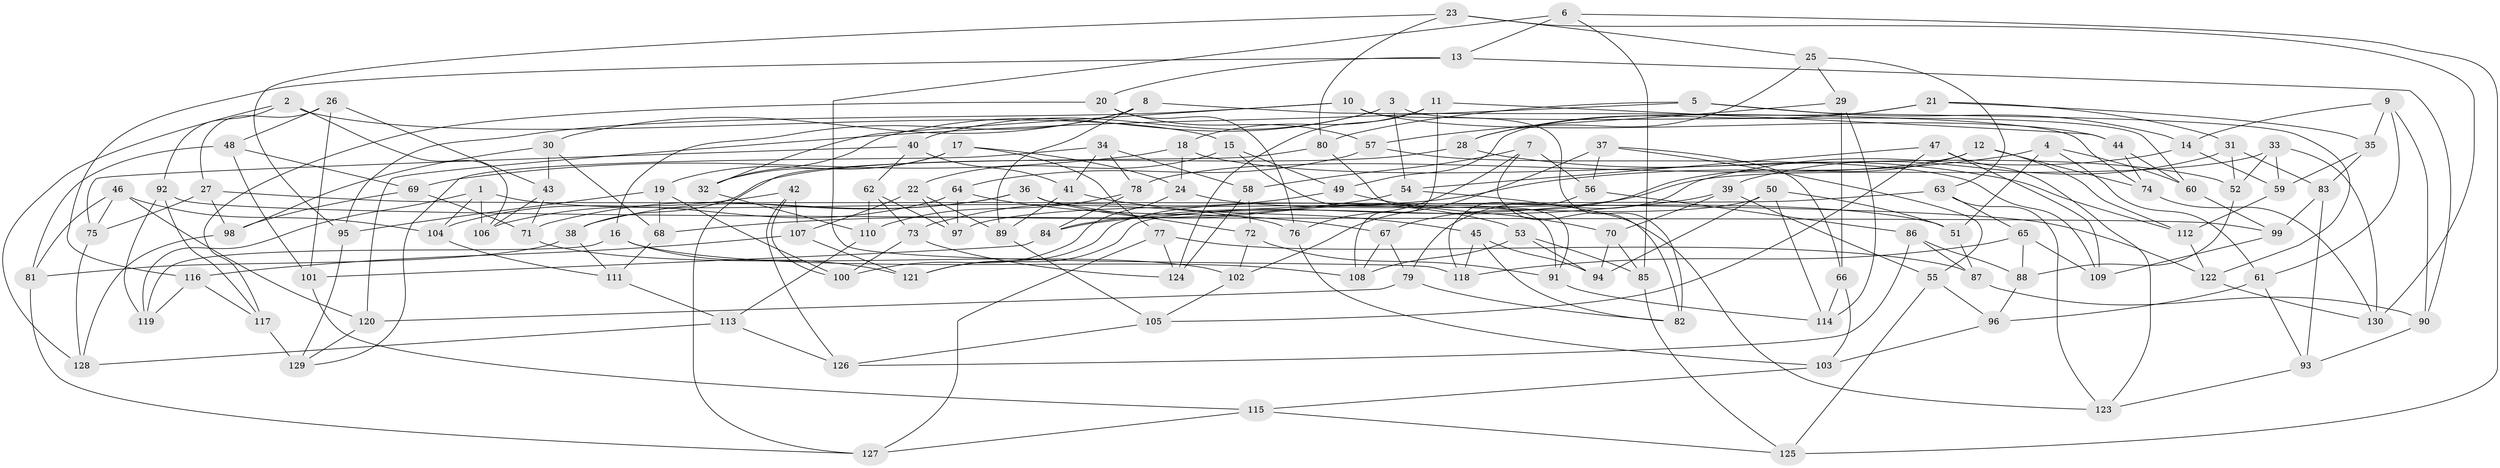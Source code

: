 // Generated by graph-tools (version 1.1) at 2025/50/03/09/25 03:50:45]
// undirected, 130 vertices, 260 edges
graph export_dot {
graph [start="1"]
  node [color=gray90,style=filled];
  1;
  2;
  3;
  4;
  5;
  6;
  7;
  8;
  9;
  10;
  11;
  12;
  13;
  14;
  15;
  16;
  17;
  18;
  19;
  20;
  21;
  22;
  23;
  24;
  25;
  26;
  27;
  28;
  29;
  30;
  31;
  32;
  33;
  34;
  35;
  36;
  37;
  38;
  39;
  40;
  41;
  42;
  43;
  44;
  45;
  46;
  47;
  48;
  49;
  50;
  51;
  52;
  53;
  54;
  55;
  56;
  57;
  58;
  59;
  60;
  61;
  62;
  63;
  64;
  65;
  66;
  67;
  68;
  69;
  70;
  71;
  72;
  73;
  74;
  75;
  76;
  77;
  78;
  79;
  80;
  81;
  82;
  83;
  84;
  85;
  86;
  87;
  88;
  89;
  90;
  91;
  92;
  93;
  94;
  95;
  96;
  97;
  98;
  99;
  100;
  101;
  102;
  103;
  104;
  105;
  106;
  107;
  108;
  109;
  110;
  111;
  112;
  113;
  114;
  115;
  116;
  117;
  118;
  119;
  120;
  121;
  122;
  123;
  124;
  125;
  126;
  127;
  128;
  129;
  130;
  1 -- 106;
  1 -- 76;
  1 -- 119;
  1 -- 104;
  2 -- 106;
  2 -- 128;
  2 -- 92;
  2 -- 15;
  3 -- 54;
  3 -- 40;
  3 -- 32;
  3 -- 60;
  4 -- 61;
  4 -- 60;
  4 -- 51;
  4 -- 97;
  5 -- 14;
  5 -- 80;
  5 -- 122;
  5 -- 120;
  6 -- 118;
  6 -- 85;
  6 -- 13;
  6 -- 125;
  7 -- 56;
  7 -- 76;
  7 -- 82;
  7 -- 58;
  8 -- 89;
  8 -- 74;
  8 -- 30;
  8 -- 16;
  9 -- 14;
  9 -- 90;
  9 -- 61;
  9 -- 35;
  10 -- 32;
  10 -- 44;
  10 -- 82;
  10 -- 95;
  11 -- 18;
  11 -- 44;
  11 -- 108;
  11 -- 124;
  12 -- 78;
  12 -- 112;
  12 -- 74;
  12 -- 67;
  13 -- 20;
  13 -- 90;
  13 -- 116;
  14 -- 79;
  14 -- 59;
  15 -- 22;
  15 -- 49;
  15 -- 91;
  16 -- 119;
  16 -- 108;
  16 -- 121;
  17 -- 77;
  17 -- 24;
  17 -- 19;
  17 -- 32;
  18 -- 69;
  18 -- 52;
  18 -- 24;
  19 -- 68;
  19 -- 100;
  19 -- 95;
  20 -- 76;
  20 -- 57;
  20 -- 117;
  21 -- 31;
  21 -- 49;
  21 -- 28;
  21 -- 35;
  22 -- 107;
  22 -- 97;
  22 -- 89;
  23 -- 80;
  23 -- 25;
  23 -- 130;
  23 -- 95;
  24 -- 51;
  24 -- 100;
  25 -- 29;
  25 -- 63;
  25 -- 28;
  26 -- 48;
  26 -- 43;
  26 -- 101;
  26 -- 27;
  27 -- 122;
  27 -- 75;
  27 -- 98;
  28 -- 38;
  28 -- 112;
  29 -- 57;
  29 -- 114;
  29 -- 66;
  30 -- 98;
  30 -- 68;
  30 -- 43;
  31 -- 83;
  31 -- 39;
  31 -- 52;
  32 -- 110;
  33 -- 130;
  33 -- 59;
  33 -- 84;
  33 -- 52;
  34 -- 78;
  34 -- 58;
  34 -- 41;
  34 -- 129;
  35 -- 59;
  35 -- 83;
  36 -- 71;
  36 -- 53;
  36 -- 38;
  36 -- 72;
  37 -- 55;
  37 -- 102;
  37 -- 66;
  37 -- 56;
  38 -- 111;
  38 -- 81;
  39 -- 84;
  39 -- 55;
  39 -- 70;
  40 -- 62;
  40 -- 75;
  40 -- 41;
  41 -- 45;
  41 -- 89;
  42 -- 107;
  42 -- 100;
  42 -- 104;
  42 -- 126;
  43 -- 71;
  43 -- 106;
  44 -- 74;
  44 -- 60;
  45 -- 82;
  45 -- 94;
  45 -- 118;
  46 -- 120;
  46 -- 75;
  46 -- 81;
  46 -- 104;
  47 -- 105;
  47 -- 123;
  47 -- 54;
  47 -- 109;
  48 -- 69;
  48 -- 101;
  48 -- 81;
  49 -- 70;
  49 -- 73;
  50 -- 94;
  50 -- 114;
  50 -- 51;
  50 -- 121;
  51 -- 87;
  52 -- 88;
  53 -- 94;
  53 -- 108;
  53 -- 85;
  54 -- 68;
  54 -- 123;
  55 -- 125;
  55 -- 96;
  56 -- 86;
  56 -- 118;
  57 -- 64;
  57 -- 109;
  58 -- 124;
  58 -- 72;
  59 -- 112;
  60 -- 99;
  61 -- 96;
  61 -- 93;
  62 -- 97;
  62 -- 73;
  62 -- 110;
  63 -- 121;
  63 -- 123;
  63 -- 65;
  64 -- 106;
  64 -- 67;
  64 -- 97;
  65 -- 88;
  65 -- 109;
  65 -- 118;
  66 -- 103;
  66 -- 114;
  67 -- 108;
  67 -- 79;
  68 -- 111;
  69 -- 98;
  69 -- 71;
  70 -- 94;
  70 -- 85;
  71 -- 102;
  72 -- 91;
  72 -- 102;
  73 -- 100;
  73 -- 124;
  74 -- 130;
  75 -- 128;
  76 -- 103;
  77 -- 127;
  77 -- 87;
  77 -- 124;
  78 -- 84;
  78 -- 110;
  79 -- 120;
  79 -- 82;
  80 -- 91;
  80 -- 127;
  81 -- 127;
  83 -- 99;
  83 -- 93;
  84 -- 101;
  85 -- 125;
  86 -- 88;
  86 -- 87;
  86 -- 126;
  87 -- 90;
  88 -- 96;
  89 -- 105;
  90 -- 93;
  91 -- 114;
  92 -- 117;
  92 -- 99;
  92 -- 119;
  93 -- 123;
  95 -- 129;
  96 -- 103;
  98 -- 128;
  99 -- 109;
  101 -- 115;
  102 -- 105;
  103 -- 115;
  104 -- 111;
  105 -- 126;
  107 -- 121;
  107 -- 116;
  110 -- 113;
  111 -- 113;
  112 -- 122;
  113 -- 128;
  113 -- 126;
  115 -- 125;
  115 -- 127;
  116 -- 119;
  116 -- 117;
  117 -- 129;
  120 -- 129;
  122 -- 130;
}
